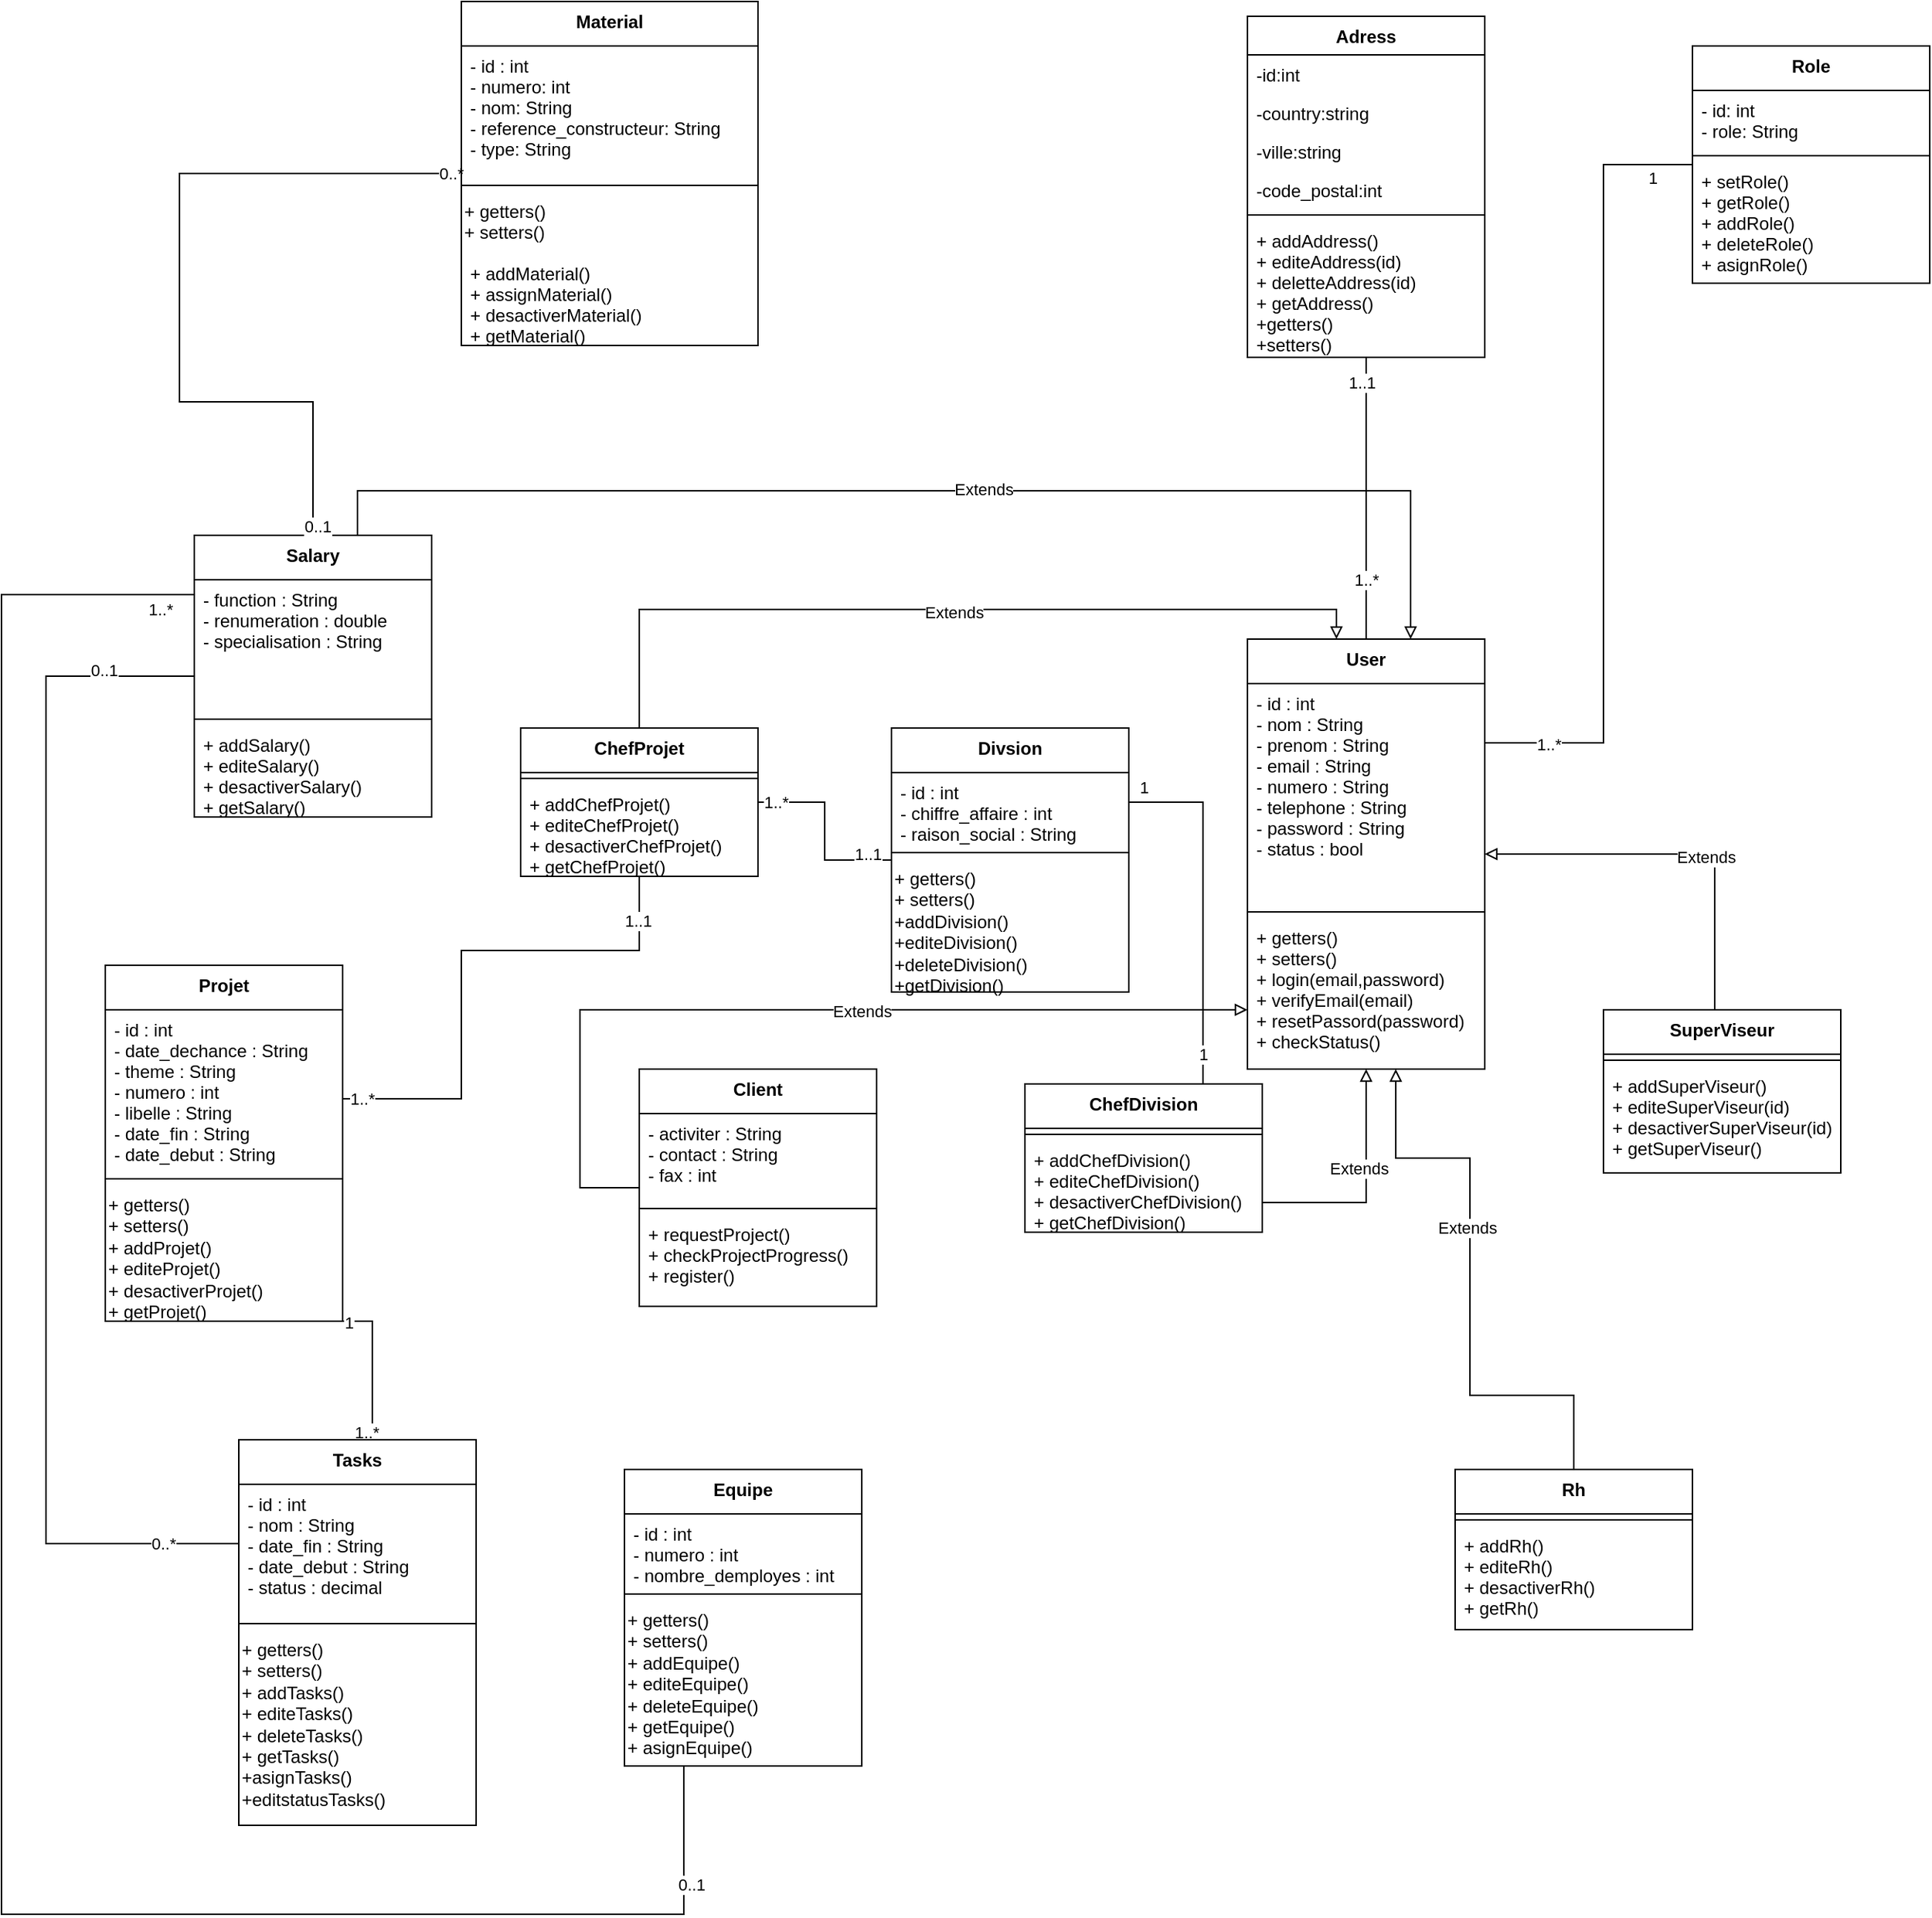 <mxfile version="15.8.7" type="device"><diagram id="Ey2Uw-7bxDaQ9rtgGhvV" name="Page-1"><mxGraphModel dx="1499" dy="3116" grid="1" gridSize="10" guides="1" tooltips="1" connect="1" arrows="1" fold="1" page="1" pageScale="1" pageWidth="850" pageHeight="1100" math="0" shadow="0"><root><mxCell id="0"/><mxCell id="1" parent="0"/><mxCell id="5tp5_UvM2ipJZpV9VJKh-1" style="edgeStyle=orthogonalEdgeStyle;rounded=0;orthogonalLoop=1;jettySize=auto;html=1;endArrow=block;endFill=0;" parent="1" source="5tp5_UvM2ipJZpV9VJKh-3" target="5tp5_UvM2ipJZpV9VJKh-57" edge="1"><mxGeometry relative="1" as="geometry"><Array as="points"><mxPoint x="-220" y="-1520"/><mxPoint x="490" y="-1520"/></Array></mxGeometry></mxCell><mxCell id="5tp5_UvM2ipJZpV9VJKh-2" value="Extends" style="edgeLabel;html=1;align=center;verticalAlign=middle;resizable=0;points=[];" parent="5tp5_UvM2ipJZpV9VJKh-1" vertex="1" connectable="0"><mxGeometry x="0.075" y="1" relative="1" as="geometry"><mxPoint as="offset"/></mxGeometry></mxCell><mxCell id="5tp5_UvM2ipJZpV9VJKh-3" value="Salary" style="swimlane;fontStyle=1;align=center;verticalAlign=top;childLayout=stackLayout;horizontal=1;startSize=30;horizontalStack=0;resizeParent=1;resizeParentMax=0;resizeLast=0;collapsible=1;marginBottom=0;" parent="1" vertex="1"><mxGeometry x="-330" y="-1490" width="160" height="190" as="geometry"/></mxCell><mxCell id="5tp5_UvM2ipJZpV9VJKh-4" value="- function : String&#10;- renumeration : double&#10;- specialisation : String&#10;" style="text;strokeColor=none;fillColor=none;align=left;verticalAlign=top;spacingLeft=4;spacingRight=4;overflow=hidden;rotatable=0;points=[[0,0.5],[1,0.5]];portConstraint=eastwest;" parent="5tp5_UvM2ipJZpV9VJKh-3" vertex="1"><mxGeometry y="30" width="160" height="90" as="geometry"/></mxCell><mxCell id="5tp5_UvM2ipJZpV9VJKh-5" value="" style="line;strokeWidth=1;fillColor=none;align=left;verticalAlign=middle;spacingTop=-1;spacingLeft=3;spacingRight=3;rotatable=0;labelPosition=right;points=[];portConstraint=eastwest;" parent="5tp5_UvM2ipJZpV9VJKh-3" vertex="1"><mxGeometry y="120" width="160" height="8" as="geometry"/></mxCell><mxCell id="5tp5_UvM2ipJZpV9VJKh-100" value="+ addSalary()&#10;+ editeSalary()&#10;+ desactiverSalary()&#10;+ getSalary()" style="text;strokeColor=none;fillColor=none;align=left;verticalAlign=top;spacingLeft=4;spacingRight=4;overflow=hidden;rotatable=0;points=[[0,0.5],[1,0.5]];portConstraint=eastwest;" parent="5tp5_UvM2ipJZpV9VJKh-3" vertex="1"><mxGeometry y="128" width="160" height="62" as="geometry"/></mxCell><mxCell id="5tp5_UvM2ipJZpV9VJKh-7" style="edgeStyle=orthogonalEdgeStyle;rounded=0;orthogonalLoop=1;jettySize=auto;html=1;endArrow=block;endFill=0;" parent="1" source="5tp5_UvM2ipJZpV9VJKh-9" target="5tp5_UvM2ipJZpV9VJKh-57" edge="1"><mxGeometry relative="1" as="geometry"><Array as="points"><mxPoint x="-70" y="-1170"/></Array></mxGeometry></mxCell><mxCell id="5tp5_UvM2ipJZpV9VJKh-8" value="Extends" style="edgeLabel;html=1;align=center;verticalAlign=middle;resizable=0;points=[];" parent="5tp5_UvM2ipJZpV9VJKh-7" vertex="1" connectable="0"><mxGeometry x="0.144" y="-1" relative="1" as="geometry"><mxPoint x="1" as="offset"/></mxGeometry></mxCell><mxCell id="5tp5_UvM2ipJZpV9VJKh-9" value="Client" style="swimlane;fontStyle=1;align=center;verticalAlign=top;childLayout=stackLayout;horizontal=1;startSize=30;horizontalStack=0;resizeParent=1;resizeParentMax=0;resizeLast=0;collapsible=1;marginBottom=0;" parent="1" vertex="1"><mxGeometry x="-30" y="-1130" width="160" height="160" as="geometry"/></mxCell><mxCell id="5tp5_UvM2ipJZpV9VJKh-10" value="- activiter : String&#10;- contact : String&#10;- fax : int" style="text;strokeColor=none;fillColor=none;align=left;verticalAlign=top;spacingLeft=4;spacingRight=4;overflow=hidden;rotatable=0;points=[[0,0.5],[1,0.5]];portConstraint=eastwest;" parent="5tp5_UvM2ipJZpV9VJKh-9" vertex="1"><mxGeometry y="30" width="160" height="60" as="geometry"/></mxCell><mxCell id="5tp5_UvM2ipJZpV9VJKh-11" value="" style="line;strokeWidth=1;fillColor=none;align=left;verticalAlign=middle;spacingTop=-1;spacingLeft=3;spacingRight=3;rotatable=0;labelPosition=right;points=[];portConstraint=eastwest;" parent="5tp5_UvM2ipJZpV9VJKh-9" vertex="1"><mxGeometry y="90" width="160" height="8" as="geometry"/></mxCell><mxCell id="5tp5_UvM2ipJZpV9VJKh-12" value="+ requestProject()&#10;+ checkProjectProgress()&#10;+ register()" style="text;strokeColor=none;fillColor=none;align=left;verticalAlign=top;spacingLeft=4;spacingRight=4;overflow=hidden;rotatable=0;points=[[0,0.5],[1,0.5]];portConstraint=eastwest;" parent="5tp5_UvM2ipJZpV9VJKh-9" vertex="1"><mxGeometry y="98" width="160" height="62" as="geometry"/></mxCell><mxCell id="5tp5_UvM2ipJZpV9VJKh-13" style="edgeStyle=orthogonalEdgeStyle;rounded=0;orthogonalLoop=1;jettySize=auto;html=1;endArrow=none;endFill=0;" parent="1" source="5tp5_UvM2ipJZpV9VJKh-16" target="5tp5_UvM2ipJZpV9VJKh-22" edge="1"><mxGeometry relative="1" as="geometry"><mxPoint x="80" y="-1380" as="sourcePoint"/></mxGeometry></mxCell><mxCell id="5tp5_UvM2ipJZpV9VJKh-14" value="1..1" style="edgeLabel;html=1;align=center;verticalAlign=middle;resizable=0;points=[];" parent="5tp5_UvM2ipJZpV9VJKh-13" vertex="1" connectable="0"><mxGeometry x="-0.642" y="-1" relative="1" as="geometry"><mxPoint x="7.22" y="-3" as="offset"/></mxGeometry></mxCell><mxCell id="5tp5_UvM2ipJZpV9VJKh-15" value="1..*" style="edgeLabel;html=1;align=center;verticalAlign=middle;resizable=0;points=[];" parent="5tp5_UvM2ipJZpV9VJKh-13" vertex="1" connectable="0"><mxGeometry x="0.87" y="6" relative="1" as="geometry"><mxPoint x="3.72" y="-6" as="offset"/></mxGeometry></mxCell><mxCell id="5tp5_UvM2ipJZpV9VJKh-16" value="Divsion" style="swimlane;fontStyle=1;align=center;verticalAlign=top;childLayout=stackLayout;horizontal=1;startSize=30;horizontalStack=0;resizeParent=1;resizeParentMax=0;resizeLast=0;collapsible=1;marginBottom=0;" parent="1" vertex="1"><mxGeometry x="140" y="-1360" width="160" height="178" as="geometry"/></mxCell><mxCell id="5tp5_UvM2ipJZpV9VJKh-17" value="- id : int&#10;- chiffre_affaire : int&#10;- raison_social : String" style="text;strokeColor=none;fillColor=none;align=left;verticalAlign=top;spacingLeft=4;spacingRight=4;overflow=hidden;rotatable=0;points=[[0,0.5],[1,0.5]];portConstraint=eastwest;" parent="5tp5_UvM2ipJZpV9VJKh-16" vertex="1"><mxGeometry y="30" width="160" height="50" as="geometry"/></mxCell><mxCell id="5tp5_UvM2ipJZpV9VJKh-18" value="" style="line;strokeWidth=1;fillColor=none;align=left;verticalAlign=middle;spacingTop=-1;spacingLeft=3;spacingRight=3;rotatable=0;labelPosition=right;points=[];portConstraint=eastwest;" parent="5tp5_UvM2ipJZpV9VJKh-16" vertex="1"><mxGeometry y="80" width="160" height="8" as="geometry"/></mxCell><mxCell id="5tp5_UvM2ipJZpV9VJKh-19" value="&lt;span&gt;+ getters()&lt;/span&gt;&lt;br style=&quot;padding: 0px ; margin: 0px&quot;&gt;&lt;div&gt;&lt;span&gt;+ setters()&lt;/span&gt;&lt;/div&gt;&lt;div&gt;&lt;span&gt;+addDivision()&lt;/span&gt;&lt;/div&gt;&lt;div&gt;&lt;span&gt;+editeDivision()&lt;/span&gt;&lt;/div&gt;&lt;div&gt;+deleteDivision()&lt;/div&gt;&lt;div&gt;+getDivision()&lt;/div&gt;" style="rounded=0;whiteSpace=wrap;html=1;fillColor=none;strokeColor=none;align=left;verticalAlign=top;" parent="5tp5_UvM2ipJZpV9VJKh-16" vertex="1"><mxGeometry y="88" width="160" height="90" as="geometry"/></mxCell><mxCell id="5tp5_UvM2ipJZpV9VJKh-20" style="edgeStyle=orthogonalEdgeStyle;rounded=0;orthogonalLoop=1;jettySize=auto;html=1;endArrow=block;endFill=0;" parent="1" source="5tp5_UvM2ipJZpV9VJKh-22" target="5tp5_UvM2ipJZpV9VJKh-57" edge="1"><mxGeometry relative="1" as="geometry"><Array as="points"><mxPoint x="-30" y="-1440"/><mxPoint x="440" y="-1440"/></Array></mxGeometry></mxCell><mxCell id="5tp5_UvM2ipJZpV9VJKh-21" value="Extends" style="edgeLabel;html=1;align=center;verticalAlign=middle;resizable=0;points=[];" parent="5tp5_UvM2ipJZpV9VJKh-20" vertex="1" connectable="0"><mxGeometry x="0.019" y="-2" relative="1" as="geometry"><mxPoint x="1" as="offset"/></mxGeometry></mxCell><mxCell id="5tp5_UvM2ipJZpV9VJKh-22" value="ChefProjet" style="swimlane;fontStyle=1;align=center;verticalAlign=top;childLayout=stackLayout;horizontal=1;startSize=30;horizontalStack=0;resizeParent=1;resizeParentMax=0;resizeLast=0;collapsible=1;marginBottom=0;" parent="1" vertex="1"><mxGeometry x="-110" y="-1360" width="160" height="100" as="geometry"/></mxCell><mxCell id="5tp5_UvM2ipJZpV9VJKh-23" value="" style="line;strokeWidth=1;fillColor=none;align=left;verticalAlign=middle;spacingTop=-1;spacingLeft=3;spacingRight=3;rotatable=0;labelPosition=right;points=[];portConstraint=eastwest;" parent="5tp5_UvM2ipJZpV9VJKh-22" vertex="1"><mxGeometry y="30" width="160" height="8" as="geometry"/></mxCell><mxCell id="5tp5_UvM2ipJZpV9VJKh-24" value="+ addChefProjet()&#10;+ editeChefProjet()&#10;+ desactiverChefProjet()&#10;+ getChefProjet()" style="text;strokeColor=none;fillColor=none;align=left;verticalAlign=top;spacingLeft=4;spacingRight=4;overflow=hidden;rotatable=0;points=[[0,0.5],[1,0.5]];portConstraint=eastwest;" parent="5tp5_UvM2ipJZpV9VJKh-22" vertex="1"><mxGeometry y="38" width="160" height="62" as="geometry"/></mxCell><mxCell id="5tp5_UvM2ipJZpV9VJKh-25" style="edgeStyle=orthogonalEdgeStyle;rounded=0;orthogonalLoop=1;jettySize=auto;html=1;endArrow=none;endFill=0;" parent="1" source="5tp5_UvM2ipJZpV9VJKh-28" target="5tp5_UvM2ipJZpV9VJKh-3" edge="1"><mxGeometry relative="1" as="geometry"><mxPoint x="-290" y="-1570" as="targetPoint"/><Array as="points"><mxPoint x="-340" y="-1580"/><mxPoint x="-250" y="-1580"/></Array></mxGeometry></mxCell><mxCell id="5tp5_UvM2ipJZpV9VJKh-26" value="0..*" style="edgeLabel;html=1;align=center;verticalAlign=middle;resizable=0;points=[];" parent="5tp5_UvM2ipJZpV9VJKh-25" vertex="1" connectable="0"><mxGeometry x="-0.972" relative="1" as="geometry"><mxPoint as="offset"/></mxGeometry></mxCell><mxCell id="5tp5_UvM2ipJZpV9VJKh-27" value="0..1" style="edgeLabel;html=1;align=center;verticalAlign=middle;resizable=0;points=[];" parent="5tp5_UvM2ipJZpV9VJKh-25" vertex="1" connectable="0"><mxGeometry x="0.976" y="3" relative="1" as="geometry"><mxPoint as="offset"/></mxGeometry></mxCell><mxCell id="5tp5_UvM2ipJZpV9VJKh-28" value="Material" style="swimlane;fontStyle=1;align=center;verticalAlign=top;childLayout=stackLayout;horizontal=1;startSize=30;horizontalStack=0;resizeParent=1;resizeParentMax=0;resizeLast=0;collapsible=1;marginBottom=0;" parent="1" vertex="1"><mxGeometry x="-150" y="-1850" width="200" height="232" as="geometry"/></mxCell><mxCell id="5tp5_UvM2ipJZpV9VJKh-29" value="- id : int&#10;- numero: int&#10;- nom: String&#10;- reference_constructeur: String&#10;- type: String" style="text;strokeColor=none;fillColor=none;align=left;verticalAlign=top;spacingLeft=4;spacingRight=4;overflow=hidden;rotatable=0;points=[[0,0.5],[1,0.5]];portConstraint=eastwest;" parent="5tp5_UvM2ipJZpV9VJKh-28" vertex="1"><mxGeometry y="30" width="200" height="90" as="geometry"/></mxCell><mxCell id="5tp5_UvM2ipJZpV9VJKh-30" value="" style="line;strokeWidth=1;fillColor=none;align=left;verticalAlign=middle;spacingTop=-1;spacingLeft=3;spacingRight=3;rotatable=0;labelPosition=right;points=[];portConstraint=eastwest;" parent="5tp5_UvM2ipJZpV9VJKh-28" vertex="1"><mxGeometry y="120" width="200" height="8" as="geometry"/></mxCell><mxCell id="5tp5_UvM2ipJZpV9VJKh-31" value="&lt;span style=&quot;&quot;&gt;+ getters()&lt;/span&gt;&lt;br style=&quot;padding: 0px; margin: 0px;&quot;&gt;&lt;div style=&quot;&quot;&gt;&lt;span&gt;+ setters()&lt;/span&gt;&lt;/div&gt;" style="rounded=0;whiteSpace=wrap;html=1;fillColor=none;strokeColor=none;align=left;verticalAlign=top;" parent="5tp5_UvM2ipJZpV9VJKh-28" vertex="1"><mxGeometry y="128" width="200" height="42" as="geometry"/></mxCell><mxCell id="5tp5_UvM2ipJZpV9VJKh-103" value="+ addMaterial()&#10;+ assignMaterial()&#10;+ desactiverMaterial()&#10;+ getMaterial()" style="text;strokeColor=none;fillColor=none;align=left;verticalAlign=top;spacingLeft=4;spacingRight=4;overflow=hidden;rotatable=0;points=[[0,0.5],[1,0.5]];portConstraint=eastwest;" parent="5tp5_UvM2ipJZpV9VJKh-28" vertex="1"><mxGeometry y="170" width="200" height="62" as="geometry"/></mxCell><mxCell id="5tp5_UvM2ipJZpV9VJKh-32" style="edgeStyle=orthogonalEdgeStyle;rounded=0;orthogonalLoop=1;jettySize=auto;html=1;endArrow=none;endFill=0;" parent="1" source="5tp5_UvM2ipJZpV9VJKh-38" target="5tp5_UvM2ipJZpV9VJKh-45" edge="1"><mxGeometry relative="1" as="geometry"><Array as="points"><mxPoint x="-210" y="-960"/><mxPoint x="-310" y="-960"/></Array></mxGeometry></mxCell><mxCell id="5tp5_UvM2ipJZpV9VJKh-33" value="1..*" style="edgeLabel;html=1;align=center;verticalAlign=middle;resizable=0;points=[];" parent="5tp5_UvM2ipJZpV9VJKh-32" vertex="1" connectable="0"><mxGeometry x="-0.894" y="4" relative="1" as="geometry"><mxPoint as="offset"/></mxGeometry></mxCell><mxCell id="5tp5_UvM2ipJZpV9VJKh-34" value="1" style="edgeLabel;html=1;align=center;verticalAlign=middle;resizable=0;points=[];" parent="5tp5_UvM2ipJZpV9VJKh-32" vertex="1" connectable="0"><mxGeometry x="0.916" y="1" relative="1" as="geometry"><mxPoint as="offset"/></mxGeometry></mxCell><mxCell id="5tp5_UvM2ipJZpV9VJKh-35" style="edgeStyle=orthogonalEdgeStyle;rounded=0;orthogonalLoop=1;jettySize=auto;html=1;endArrow=none;endFill=0;" parent="1" source="5tp5_UvM2ipJZpV9VJKh-38" target="5tp5_UvM2ipJZpV9VJKh-3" edge="1"><mxGeometry relative="1" as="geometry"><Array as="points"><mxPoint x="-430" y="-810"/><mxPoint x="-430" y="-1395"/></Array></mxGeometry></mxCell><mxCell id="5tp5_UvM2ipJZpV9VJKh-36" value="0..*" style="edgeLabel;html=1;align=center;verticalAlign=middle;resizable=0;points=[];" parent="5tp5_UvM2ipJZpV9VJKh-35" vertex="1" connectable="0"><mxGeometry x="-0.875" y="3" relative="1" as="geometry"><mxPoint y="-3.03" as="offset"/></mxGeometry></mxCell><mxCell id="5tp5_UvM2ipJZpV9VJKh-37" value="0..1" style="edgeLabel;html=1;align=center;verticalAlign=middle;resizable=0;points=[];" parent="5tp5_UvM2ipJZpV9VJKh-35" vertex="1" connectable="0"><mxGeometry x="0.849" y="4" relative="1" as="geometry"><mxPoint as="offset"/></mxGeometry></mxCell><mxCell id="5tp5_UvM2ipJZpV9VJKh-38" value="Tasks" style="swimlane;fontStyle=1;align=center;verticalAlign=top;childLayout=stackLayout;horizontal=1;startSize=30;horizontalStack=0;resizeParent=1;resizeParentMax=0;resizeLast=0;collapsible=1;marginBottom=0;" parent="1" vertex="1"><mxGeometry x="-300" y="-880" width="160" height="260" as="geometry"/></mxCell><mxCell id="5tp5_UvM2ipJZpV9VJKh-39" value="- id : int&#10;- nom : String&#10;- date_fin : String&#10;- date_debut : String&#10;- status : decimal" style="text;strokeColor=none;fillColor=none;align=left;verticalAlign=top;spacingLeft=4;spacingRight=4;overflow=hidden;rotatable=0;points=[[0,0.5],[1,0.5]];portConstraint=eastwest;" parent="5tp5_UvM2ipJZpV9VJKh-38" vertex="1"><mxGeometry y="30" width="160" height="90" as="geometry"/></mxCell><mxCell id="5tp5_UvM2ipJZpV9VJKh-40" value="" style="line;strokeWidth=1;fillColor=none;align=left;verticalAlign=middle;spacingTop=-1;spacingLeft=3;spacingRight=3;rotatable=0;labelPosition=right;points=[];portConstraint=eastwest;" parent="5tp5_UvM2ipJZpV9VJKh-38" vertex="1"><mxGeometry y="120" width="160" height="8" as="geometry"/></mxCell><mxCell id="5tp5_UvM2ipJZpV9VJKh-101" value="&lt;span&gt;+ getters()&lt;/span&gt;&lt;br style=&quot;padding: 0px ; margin: 0px&quot;&gt;&lt;div&gt;&lt;span&gt;+ setters()&lt;/span&gt;&lt;/div&gt;&lt;div&gt;&lt;span&gt;+ addTasks()&lt;/span&gt;&lt;/div&gt;&lt;div&gt;&lt;span&gt;+ editeTasks()&lt;/span&gt;&lt;/div&gt;&lt;div&gt;&lt;span&gt;+ deleteTasks()&lt;/span&gt;&lt;/div&gt;&lt;div&gt;&lt;span&gt;+ getTasks()&lt;/span&gt;&lt;/div&gt;&lt;div&gt;&lt;span&gt;+asignTasks()&lt;/span&gt;&lt;/div&gt;&lt;div&gt;&lt;span&gt;+editstatusTasks()&lt;/span&gt;&lt;/div&gt;" style="rounded=0;whiteSpace=wrap;html=1;fillColor=none;strokeColor=none;align=left;verticalAlign=top;" parent="5tp5_UvM2ipJZpV9VJKh-38" vertex="1"><mxGeometry y="128" width="160" height="132" as="geometry"/></mxCell><mxCell id="5tp5_UvM2ipJZpV9VJKh-42" style="edgeStyle=orthogonalEdgeStyle;rounded=0;orthogonalLoop=1;jettySize=auto;html=1;endArrow=none;endFill=0;" parent="1" source="5tp5_UvM2ipJZpV9VJKh-45" target="5tp5_UvM2ipJZpV9VJKh-22" edge="1"><mxGeometry relative="1" as="geometry"><mxPoint x="160" y="-880" as="targetPoint"/><Array as="points"><mxPoint x="-150" y="-1110"/><mxPoint x="-150" y="-1210"/></Array></mxGeometry></mxCell><mxCell id="5tp5_UvM2ipJZpV9VJKh-43" value="1..1" style="edgeLabel;html=1;align=center;verticalAlign=middle;resizable=0;points=[];" parent="5tp5_UvM2ipJZpV9VJKh-42" vertex="1" connectable="0"><mxGeometry x="0.933" y="1" relative="1" as="geometry"><mxPoint y="18" as="offset"/></mxGeometry></mxCell><mxCell id="5tp5_UvM2ipJZpV9VJKh-44" value="1..*" style="edgeLabel;html=1;align=center;verticalAlign=middle;resizable=0;points=[];" parent="5tp5_UvM2ipJZpV9VJKh-42" vertex="1" connectable="0"><mxGeometry x="-0.926" relative="1" as="geometry"><mxPoint as="offset"/></mxGeometry></mxCell><mxCell id="5tp5_UvM2ipJZpV9VJKh-45" value="Projet" style="swimlane;fontStyle=1;align=center;verticalAlign=top;childLayout=stackLayout;horizontal=1;startSize=30;horizontalStack=0;resizeParent=1;resizeParentMax=0;resizeLast=0;collapsible=1;marginBottom=0;" parent="1" vertex="1"><mxGeometry x="-390" y="-1200" width="160" height="240" as="geometry"/></mxCell><mxCell id="5tp5_UvM2ipJZpV9VJKh-46" value="- id : int&#10;- date_dechance : String&#10;- theme : String&#10;- numero : int&#10;- libelle : String&#10;- date_fin : String&#10;- date_debut : String" style="text;strokeColor=none;fillColor=none;align=left;verticalAlign=top;spacingLeft=4;spacingRight=4;overflow=hidden;rotatable=0;points=[[0,0.5],[1,0.5]];portConstraint=eastwest;" parent="5tp5_UvM2ipJZpV9VJKh-45" vertex="1"><mxGeometry y="30" width="160" height="110" as="geometry"/></mxCell><mxCell id="5tp5_UvM2ipJZpV9VJKh-48" value="" style="line;strokeWidth=1;fillColor=none;align=left;verticalAlign=middle;spacingTop=-1;spacingLeft=3;spacingRight=3;rotatable=0;labelPosition=right;points=[];portConstraint=eastwest;" parent="5tp5_UvM2ipJZpV9VJKh-45" vertex="1"><mxGeometry y="140" width="160" height="8" as="geometry"/></mxCell><mxCell id="5tp5_UvM2ipJZpV9VJKh-49" value="&lt;span&gt;+ getters()&lt;/span&gt;&lt;br style=&quot;padding: 0px ; margin: 0px&quot;&gt;&lt;div&gt;&lt;span&gt;+ setters()&lt;/span&gt;&lt;/div&gt;&lt;div&gt;&lt;span&gt;+ addProjet()&lt;/span&gt;&lt;/div&gt;&lt;div&gt;&lt;span&gt;+ editeProjet()&lt;/span&gt;&lt;/div&gt;&lt;div&gt;&lt;span&gt;+ desactiverProjet()&lt;/span&gt;&lt;/div&gt;&lt;div&gt;&lt;span&gt;+ getProjet()&lt;/span&gt;&lt;/div&gt;" style="rounded=0;whiteSpace=wrap;html=1;fillColor=none;strokeColor=none;align=left;verticalAlign=top;" parent="5tp5_UvM2ipJZpV9VJKh-45" vertex="1"><mxGeometry y="148" width="160" height="92" as="geometry"/></mxCell><mxCell id="5tp5_UvM2ipJZpV9VJKh-50" style="edgeStyle=orthogonalEdgeStyle;rounded=0;orthogonalLoop=1;jettySize=auto;html=1;endArrow=none;endFill=0;" parent="1" source="5tp5_UvM2ipJZpV9VJKh-53" target="5tp5_UvM2ipJZpV9VJKh-3" edge="1"><mxGeometry relative="1" as="geometry"><Array as="points"><mxPoint y="-560"/><mxPoint x="-460" y="-560"/><mxPoint x="-460" y="-1450"/></Array></mxGeometry></mxCell><mxCell id="5tp5_UvM2ipJZpV9VJKh-51" value="1..*" style="edgeLabel;html=1;align=center;verticalAlign=middle;resizable=0;points=[];" parent="5tp5_UvM2ipJZpV9VJKh-50" vertex="1" connectable="0"><mxGeometry x="0.826" y="2" relative="1" as="geometry"><mxPoint x="109" y="2" as="offset"/></mxGeometry></mxCell><mxCell id="5tp5_UvM2ipJZpV9VJKh-52" value="0..1" style="edgeLabel;html=1;align=center;verticalAlign=middle;resizable=0;points=[];" parent="5tp5_UvM2ipJZpV9VJKh-50" vertex="1" connectable="0"><mxGeometry x="-0.724" y="4" relative="1" as="geometry"><mxPoint x="123" y="-24" as="offset"/></mxGeometry></mxCell><mxCell id="5tp5_UvM2ipJZpV9VJKh-53" value="Equipe" style="swimlane;fontStyle=1;align=center;verticalAlign=top;childLayout=stackLayout;horizontal=1;startSize=30;horizontalStack=0;resizeParent=1;resizeParentMax=0;resizeLast=0;collapsible=1;marginBottom=0;" parent="1" vertex="1"><mxGeometry x="-40" y="-860" width="160" height="200" as="geometry"/></mxCell><mxCell id="5tp5_UvM2ipJZpV9VJKh-54" value="- id : int&#10;- numero : int&#10;- nombre_demployes : int" style="text;strokeColor=none;fillColor=none;align=left;verticalAlign=top;spacingLeft=4;spacingRight=4;overflow=hidden;rotatable=0;points=[[0,0.5],[1,0.5]];portConstraint=eastwest;" parent="5tp5_UvM2ipJZpV9VJKh-53" vertex="1"><mxGeometry y="30" width="160" height="50" as="geometry"/></mxCell><mxCell id="5tp5_UvM2ipJZpV9VJKh-55" value="" style="line;strokeWidth=1;fillColor=none;align=left;verticalAlign=middle;spacingTop=-1;spacingLeft=3;spacingRight=3;rotatable=0;labelPosition=right;points=[];portConstraint=eastwest;" parent="5tp5_UvM2ipJZpV9VJKh-53" vertex="1"><mxGeometry y="80" width="160" height="8" as="geometry"/></mxCell><mxCell id="5tp5_UvM2ipJZpV9VJKh-102" value="&lt;span&gt;+ getters()&lt;/span&gt;&lt;br style=&quot;padding: 0px ; margin: 0px&quot;&gt;&lt;div&gt;&lt;span&gt;+ setters()&lt;/span&gt;&lt;/div&gt;&lt;div&gt;&lt;span&gt;+ addEquipe()&lt;/span&gt;&lt;/div&gt;&lt;div&gt;&lt;span&gt;+ editeEquipe()&lt;/span&gt;&lt;/div&gt;&lt;div&gt;&lt;span&gt;+ deleteEquipe()&lt;/span&gt;&lt;/div&gt;&lt;div&gt;&lt;span&gt;+ getEquipe()&lt;/span&gt;&lt;/div&gt;&lt;div&gt;&lt;span&gt;+ asignEquipe()&lt;/span&gt;&lt;/div&gt;" style="rounded=0;whiteSpace=wrap;html=1;fillColor=none;strokeColor=none;align=left;verticalAlign=top;" parent="5tp5_UvM2ipJZpV9VJKh-53" vertex="1"><mxGeometry y="88" width="160" height="112" as="geometry"/></mxCell><mxCell id="5tp5_UvM2ipJZpV9VJKh-57" value="User" style="swimlane;fontStyle=1;align=center;verticalAlign=top;childLayout=stackLayout;horizontal=1;startSize=30;horizontalStack=0;resizeParent=1;resizeParentMax=0;resizeLast=0;collapsible=1;marginBottom=0;" parent="1" vertex="1"><mxGeometry x="380" y="-1420" width="160" height="290" as="geometry"/></mxCell><mxCell id="5tp5_UvM2ipJZpV9VJKh-58" value="- id : int&#10;- nom : String&#10;- prenom : String&#10;- email : String&#10;- numero : String&#10;- telephone : String&#10;- password : String&#10;- status : bool&#10;" style="text;strokeColor=none;fillColor=none;align=left;verticalAlign=top;spacingLeft=4;spacingRight=4;overflow=hidden;rotatable=0;points=[[0,0.5],[1,0.5]];portConstraint=eastwest;" parent="5tp5_UvM2ipJZpV9VJKh-57" vertex="1"><mxGeometry y="30" width="160" height="150" as="geometry"/></mxCell><mxCell id="5tp5_UvM2ipJZpV9VJKh-59" value="" style="line;strokeWidth=1;fillColor=none;align=left;verticalAlign=middle;spacingTop=-1;spacingLeft=3;spacingRight=3;rotatable=0;labelPosition=right;points=[];portConstraint=eastwest;" parent="5tp5_UvM2ipJZpV9VJKh-57" vertex="1"><mxGeometry y="180" width="160" height="8" as="geometry"/></mxCell><mxCell id="5tp5_UvM2ipJZpV9VJKh-60" value="+ getters()&#10;+ setters()&#10;+ login(email,password)&#10;+ verifyEmail(email)&#10;+ resetPassord(password)&#10;+ checkStatus()" style="text;strokeColor=none;fillColor=none;align=left;verticalAlign=top;spacingLeft=4;spacingRight=4;overflow=hidden;rotatable=0;points=[[0,0.5],[1,0.5]];portConstraint=eastwest;" parent="5tp5_UvM2ipJZpV9VJKh-57" vertex="1"><mxGeometry y="188" width="160" height="102" as="geometry"/></mxCell><mxCell id="5tp5_UvM2ipJZpV9VJKh-63" value="Rh" style="swimlane;fontStyle=1;align=center;verticalAlign=top;childLayout=stackLayout;horizontal=1;startSize=30;horizontalStack=0;resizeParent=1;resizeParentMax=0;resizeLast=0;collapsible=1;marginBottom=0;" parent="1" vertex="1"><mxGeometry x="520" y="-860" width="160" height="108" as="geometry"/></mxCell><mxCell id="5tp5_UvM2ipJZpV9VJKh-64" value="" style="line;strokeWidth=1;fillColor=none;align=left;verticalAlign=middle;spacingTop=-1;spacingLeft=3;spacingRight=3;rotatable=0;labelPosition=right;points=[];portConstraint=eastwest;" parent="5tp5_UvM2ipJZpV9VJKh-63" vertex="1"><mxGeometry y="30" width="160" height="8" as="geometry"/></mxCell><mxCell id="5tp5_UvM2ipJZpV9VJKh-65" value="+ addRh()&#10;+ editeRh()&#10;+ desactiverRh()&#10;+ getRh()" style="text;strokeColor=none;fillColor=none;align=left;verticalAlign=top;spacingLeft=4;spacingRight=4;overflow=hidden;rotatable=0;points=[[0,0.5],[1,0.5]];portConstraint=eastwest;" parent="5tp5_UvM2ipJZpV9VJKh-63" vertex="1"><mxGeometry y="38" width="160" height="70" as="geometry"/></mxCell><mxCell id="5tp5_UvM2ipJZpV9VJKh-71" style="edgeStyle=orthogonalEdgeStyle;rounded=0;orthogonalLoop=1;jettySize=auto;html=1;endArrow=block;endFill=0;" parent="1" source="5tp5_UvM2ipJZpV9VJKh-73" target="5tp5_UvM2ipJZpV9VJKh-57" edge="1"><mxGeometry relative="1" as="geometry"><mxPoint x="750" y="-1310" as="sourcePoint"/><Array as="points"><mxPoint x="695" y="-1230"/><mxPoint x="695" y="-1310"/></Array></mxGeometry></mxCell><mxCell id="5tp5_UvM2ipJZpV9VJKh-72" value="Extends" style="edgeLabel;html=1;align=center;verticalAlign=middle;resizable=0;points=[];" parent="5tp5_UvM2ipJZpV9VJKh-71" vertex="1" connectable="0"><mxGeometry x="-0.142" y="5" relative="1" as="geometry"><mxPoint y="-3" as="offset"/></mxGeometry></mxCell><mxCell id="5tp5_UvM2ipJZpV9VJKh-73" value="SuperViseur" style="swimlane;fontStyle=1;align=center;verticalAlign=top;childLayout=stackLayout;horizontal=1;startSize=30;horizontalStack=0;resizeParent=1;resizeParentMax=0;resizeLast=0;collapsible=1;marginBottom=0;" parent="1" vertex="1"><mxGeometry x="620" y="-1170" width="160" height="110" as="geometry"/></mxCell><mxCell id="5tp5_UvM2ipJZpV9VJKh-74" value="" style="line;strokeWidth=1;fillColor=none;align=left;verticalAlign=middle;spacingTop=-1;spacingLeft=3;spacingRight=3;rotatable=0;labelPosition=right;points=[];portConstraint=eastwest;" parent="5tp5_UvM2ipJZpV9VJKh-73" vertex="1"><mxGeometry y="30" width="160" height="8" as="geometry"/></mxCell><mxCell id="5tp5_UvM2ipJZpV9VJKh-104" value="+ addSuperViseur()&#10;+ editeSuperViseur(id)&#10;+ desactiverSuperViseur(id)&#10;+ getSuperViseur()" style="text;strokeColor=none;fillColor=none;align=left;verticalAlign=top;spacingLeft=4;spacingRight=4;overflow=hidden;rotatable=0;points=[[0,0.5],[1,0.5]];portConstraint=eastwest;" parent="5tp5_UvM2ipJZpV9VJKh-73" vertex="1"><mxGeometry y="38" width="160" height="72" as="geometry"/></mxCell><mxCell id="5tp5_UvM2ipJZpV9VJKh-76" style="edgeStyle=orthogonalEdgeStyle;rounded=0;orthogonalLoop=1;jettySize=auto;html=1;endArrow=block;endFill=0;" parent="1" source="5tp5_UvM2ipJZpV9VJKh-78" target="5tp5_UvM2ipJZpV9VJKh-57" edge="1"><mxGeometry relative="1" as="geometry"><Array as="points"><mxPoint x="410" y="-1040"/><mxPoint x="440" y="-1040"/></Array></mxGeometry></mxCell><mxCell id="5tp5_UvM2ipJZpV9VJKh-77" value="Extends" style="edgeLabel;html=1;align=center;verticalAlign=middle;resizable=0;points=[];" parent="5tp5_UvM2ipJZpV9VJKh-76" vertex="1" connectable="0"><mxGeometry x="-0.163" y="-2" relative="1" as="geometry"><mxPoint x="-2" y="-25" as="offset"/></mxGeometry></mxCell><mxCell id="5tp5_UvM2ipJZpV9VJKh-78" value="ChefDivision" style="swimlane;fontStyle=1;align=center;verticalAlign=top;childLayout=stackLayout;horizontal=1;startSize=30;horizontalStack=0;resizeParent=1;resizeParentMax=0;resizeLast=0;collapsible=1;marginBottom=0;" parent="1" vertex="1"><mxGeometry x="230" y="-1120" width="160" height="100" as="geometry"/></mxCell><mxCell id="5tp5_UvM2ipJZpV9VJKh-79" value="" style="line;strokeWidth=1;fillColor=none;align=left;verticalAlign=middle;spacingTop=-1;spacingLeft=3;spacingRight=3;rotatable=0;labelPosition=right;points=[];portConstraint=eastwest;" parent="5tp5_UvM2ipJZpV9VJKh-78" vertex="1"><mxGeometry y="30" width="160" height="8" as="geometry"/></mxCell><mxCell id="5tp5_UvM2ipJZpV9VJKh-99" value="+ addChefDivision()&#10;+ editeChefDivision()&#10;+ desactiverChefDivision()&#10;+ getChefDivision()" style="text;strokeColor=none;fillColor=none;align=left;verticalAlign=top;spacingLeft=4;spacingRight=4;overflow=hidden;rotatable=0;points=[[0,0.5],[1,0.5]];portConstraint=eastwest;" parent="5tp5_UvM2ipJZpV9VJKh-78" vertex="1"><mxGeometry y="38" width="160" height="62" as="geometry"/></mxCell><mxCell id="5tp5_UvM2ipJZpV9VJKh-81" style="edgeStyle=orthogonalEdgeStyle;rounded=0;orthogonalLoop=1;jettySize=auto;html=1;endArrow=none;endFill=0;" parent="1" source="5tp5_UvM2ipJZpV9VJKh-16" target="5tp5_UvM2ipJZpV9VJKh-78" edge="1"><mxGeometry relative="1" as="geometry"><mxPoint x="60" y="-1355" as="sourcePoint"/><mxPoint x="160" y="-1239.941" as="targetPoint"/><Array as="points"><mxPoint x="350" y="-1310"/></Array></mxGeometry></mxCell><mxCell id="5tp5_UvM2ipJZpV9VJKh-82" value="1" style="edgeLabel;html=1;align=center;verticalAlign=middle;resizable=0;points=[];" parent="5tp5_UvM2ipJZpV9VJKh-81" vertex="1" connectable="0"><mxGeometry x="-0.642" y="-1" relative="1" as="geometry"><mxPoint x="-33.33" y="-11" as="offset"/></mxGeometry></mxCell><mxCell id="5tp5_UvM2ipJZpV9VJKh-83" value="1" style="edgeLabel;html=1;align=center;verticalAlign=middle;resizable=0;points=[];" parent="5tp5_UvM2ipJZpV9VJKh-81" vertex="1" connectable="0"><mxGeometry x="0.87" y="6" relative="1" as="geometry"><mxPoint x="-6" y="-5" as="offset"/></mxGeometry></mxCell><mxCell id="5tp5_UvM2ipJZpV9VJKh-84" value="Role" style="swimlane;fontStyle=1;align=center;verticalAlign=top;childLayout=stackLayout;horizontal=1;startSize=30;horizontalStack=0;resizeParent=1;resizeParentMax=0;resizeLast=0;collapsible=1;marginBottom=0;" parent="1" vertex="1"><mxGeometry x="680" y="-1820" width="160" height="160" as="geometry"/></mxCell><mxCell id="5tp5_UvM2ipJZpV9VJKh-85" value="- id: int&#10;- role: String" style="text;strokeColor=none;fillColor=none;align=left;verticalAlign=top;spacingLeft=4;spacingRight=4;overflow=hidden;rotatable=0;points=[[0,0.5],[1,0.5]];portConstraint=eastwest;" parent="5tp5_UvM2ipJZpV9VJKh-84" vertex="1"><mxGeometry y="30" width="160" height="40" as="geometry"/></mxCell><mxCell id="5tp5_UvM2ipJZpV9VJKh-86" value="" style="line;strokeWidth=1;fillColor=none;align=left;verticalAlign=middle;spacingTop=-1;spacingLeft=3;spacingRight=3;rotatable=0;labelPosition=right;points=[];portConstraint=eastwest;" parent="5tp5_UvM2ipJZpV9VJKh-84" vertex="1"><mxGeometry y="70" width="160" height="8" as="geometry"/></mxCell><mxCell id="5tp5_UvM2ipJZpV9VJKh-87" value="+ setRole()&#10;+ getRole()&#10;+ addRole()&#10;+ deleteRole()&#10;+ asignRole()" style="text;strokeColor=none;fillColor=none;align=left;verticalAlign=top;spacingLeft=4;spacingRight=4;overflow=hidden;rotatable=0;points=[[0,0.5],[1,0.5]];portConstraint=eastwest;" parent="5tp5_UvM2ipJZpV9VJKh-84" vertex="1"><mxGeometry y="78" width="160" height="82" as="geometry"/></mxCell><mxCell id="5tp5_UvM2ipJZpV9VJKh-88" style="edgeStyle=orthogonalEdgeStyle;rounded=0;orthogonalLoop=1;jettySize=auto;html=1;endArrow=none;endFill=0;" parent="1" source="5tp5_UvM2ipJZpV9VJKh-58" target="5tp5_UvM2ipJZpV9VJKh-84" edge="1"><mxGeometry relative="1" as="geometry"><Array as="points"><mxPoint x="620" y="-1350"/></Array></mxGeometry></mxCell><mxCell id="5tp5_UvM2ipJZpV9VJKh-89" value="1..*" style="edgeLabel;html=1;align=center;verticalAlign=middle;resizable=0;points=[];" parent="5tp5_UvM2ipJZpV9VJKh-88" vertex="1" connectable="0"><mxGeometry x="-0.876" y="-1" relative="1" as="geometry"><mxPoint x="10.1" as="offset"/></mxGeometry></mxCell><mxCell id="5tp5_UvM2ipJZpV9VJKh-90" value="1" style="edgeLabel;html=1;align=center;verticalAlign=middle;resizable=0;points=[];" parent="5tp5_UvM2ipJZpV9VJKh-88" vertex="1" connectable="0"><mxGeometry x="0.914" y="-4" relative="1" as="geometry"><mxPoint x="-4" y="4.45" as="offset"/></mxGeometry></mxCell><mxCell id="5tp5_UvM2ipJZpV9VJKh-91" value="Adress" style="swimlane;fontStyle=1;align=center;verticalAlign=top;childLayout=stackLayout;horizontal=1;startSize=26;horizontalStack=0;resizeParent=1;resizeParentMax=0;resizeLast=0;collapsible=1;marginBottom=0;" parent="1" vertex="1"><mxGeometry x="380" y="-1840" width="160" height="230" as="geometry"/></mxCell><mxCell id="5tp5_UvM2ipJZpV9VJKh-95" value="-id:int&#10;" style="text;strokeColor=none;fillColor=none;align=left;verticalAlign=top;spacingLeft=4;spacingRight=4;overflow=hidden;rotatable=0;points=[[0,0.5],[1,0.5]];portConstraint=eastwest;" parent="5tp5_UvM2ipJZpV9VJKh-91" vertex="1"><mxGeometry y="26" width="160" height="26" as="geometry"/></mxCell><mxCell id="5tp5_UvM2ipJZpV9VJKh-92" value="-country:string" style="text;strokeColor=none;fillColor=none;align=left;verticalAlign=top;spacingLeft=4;spacingRight=4;overflow=hidden;rotatable=0;points=[[0,0.5],[1,0.5]];portConstraint=eastwest;" parent="5tp5_UvM2ipJZpV9VJKh-91" vertex="1"><mxGeometry y="52" width="160" height="26" as="geometry"/></mxCell><mxCell id="5tp5_UvM2ipJZpV9VJKh-97" value="-ville:string" style="text;strokeColor=none;fillColor=none;align=left;verticalAlign=top;spacingLeft=4;spacingRight=4;overflow=hidden;rotatable=0;points=[[0,0.5],[1,0.5]];portConstraint=eastwest;" parent="5tp5_UvM2ipJZpV9VJKh-91" vertex="1"><mxGeometry y="78" width="160" height="26" as="geometry"/></mxCell><mxCell id="5tp5_UvM2ipJZpV9VJKh-96" value="-code_postal:int" style="text;strokeColor=none;fillColor=none;align=left;verticalAlign=top;spacingLeft=4;spacingRight=4;overflow=hidden;rotatable=0;points=[[0,0.5],[1,0.5]];portConstraint=eastwest;" parent="5tp5_UvM2ipJZpV9VJKh-91" vertex="1"><mxGeometry y="104" width="160" height="26" as="geometry"/></mxCell><mxCell id="5tp5_UvM2ipJZpV9VJKh-93" value="" style="line;strokeWidth=1;fillColor=none;align=left;verticalAlign=middle;spacingTop=-1;spacingLeft=3;spacingRight=3;rotatable=0;labelPosition=right;points=[];portConstraint=eastwest;" parent="5tp5_UvM2ipJZpV9VJKh-91" vertex="1"><mxGeometry y="130" width="160" height="8" as="geometry"/></mxCell><mxCell id="5tp5_UvM2ipJZpV9VJKh-94" value="+ addAddress()&#10;+ editeAddress(id)&#10;+ deletteAddress(id)&#10;+ getAddress()&#10;+getters()&#10;+setters()" style="text;strokeColor=none;fillColor=none;align=left;verticalAlign=top;spacingLeft=4;spacingRight=4;overflow=hidden;rotatable=0;points=[[0,0.5],[1,0.5]];portConstraint=eastwest;" parent="5tp5_UvM2ipJZpV9VJKh-91" vertex="1"><mxGeometry y="138" width="160" height="92" as="geometry"/></mxCell><mxCell id="5tp5_UvM2ipJZpV9VJKh-105" value="" style="endArrow=none;html=1;rounded=0;" parent="1" source="5tp5_UvM2ipJZpV9VJKh-57" target="5tp5_UvM2ipJZpV9VJKh-91" edge="1"><mxGeometry width="50" height="50" relative="1" as="geometry"><mxPoint x="540" y="-1490" as="sourcePoint"/><mxPoint x="590" y="-1540" as="targetPoint"/></mxGeometry></mxCell><mxCell id="5tp5_UvM2ipJZpV9VJKh-106" value="1..*" style="edgeLabel;html=1;align=center;verticalAlign=middle;resizable=0;points=[];" parent="1" vertex="1" connectable="0"><mxGeometry x="460.003" y="-1460" as="geometry"/></mxCell><mxCell id="5tp5_UvM2ipJZpV9VJKh-107" value="1..1" style="edgeLabel;html=1;align=center;verticalAlign=middle;resizable=0;points=[];" parent="1" vertex="1" connectable="0"><mxGeometry x="470.003" y="-1450" as="geometry"><mxPoint x="-13" y="-143" as="offset"/></mxGeometry></mxCell><mxCell id="5tp5_UvM2ipJZpV9VJKh-108" style="edgeStyle=orthogonalEdgeStyle;rounded=0;orthogonalLoop=1;jettySize=auto;html=1;endArrow=block;endFill=0;" parent="1" source="5tp5_UvM2ipJZpV9VJKh-63" target="5tp5_UvM2ipJZpV9VJKh-57" edge="1"><mxGeometry relative="1" as="geometry"><Array as="points"><mxPoint x="600" y="-910"/><mxPoint x="530" y="-910"/><mxPoint x="530" y="-1070"/><mxPoint x="480" y="-1070"/></Array><mxPoint x="789.999" y="-825" as="sourcePoint"/><mxPoint x="479.999" y="-1100" as="targetPoint"/></mxGeometry></mxCell><mxCell id="5tp5_UvM2ipJZpV9VJKh-109" value="Extends" style="edgeLabel;html=1;align=center;verticalAlign=middle;resizable=0;points=[];" parent="5tp5_UvM2ipJZpV9VJKh-108" vertex="1" connectable="0"><mxGeometry x="0.196" y="2" relative="1" as="geometry"><mxPoint as="offset"/></mxGeometry></mxCell></root></mxGraphModel></diagram></mxfile>